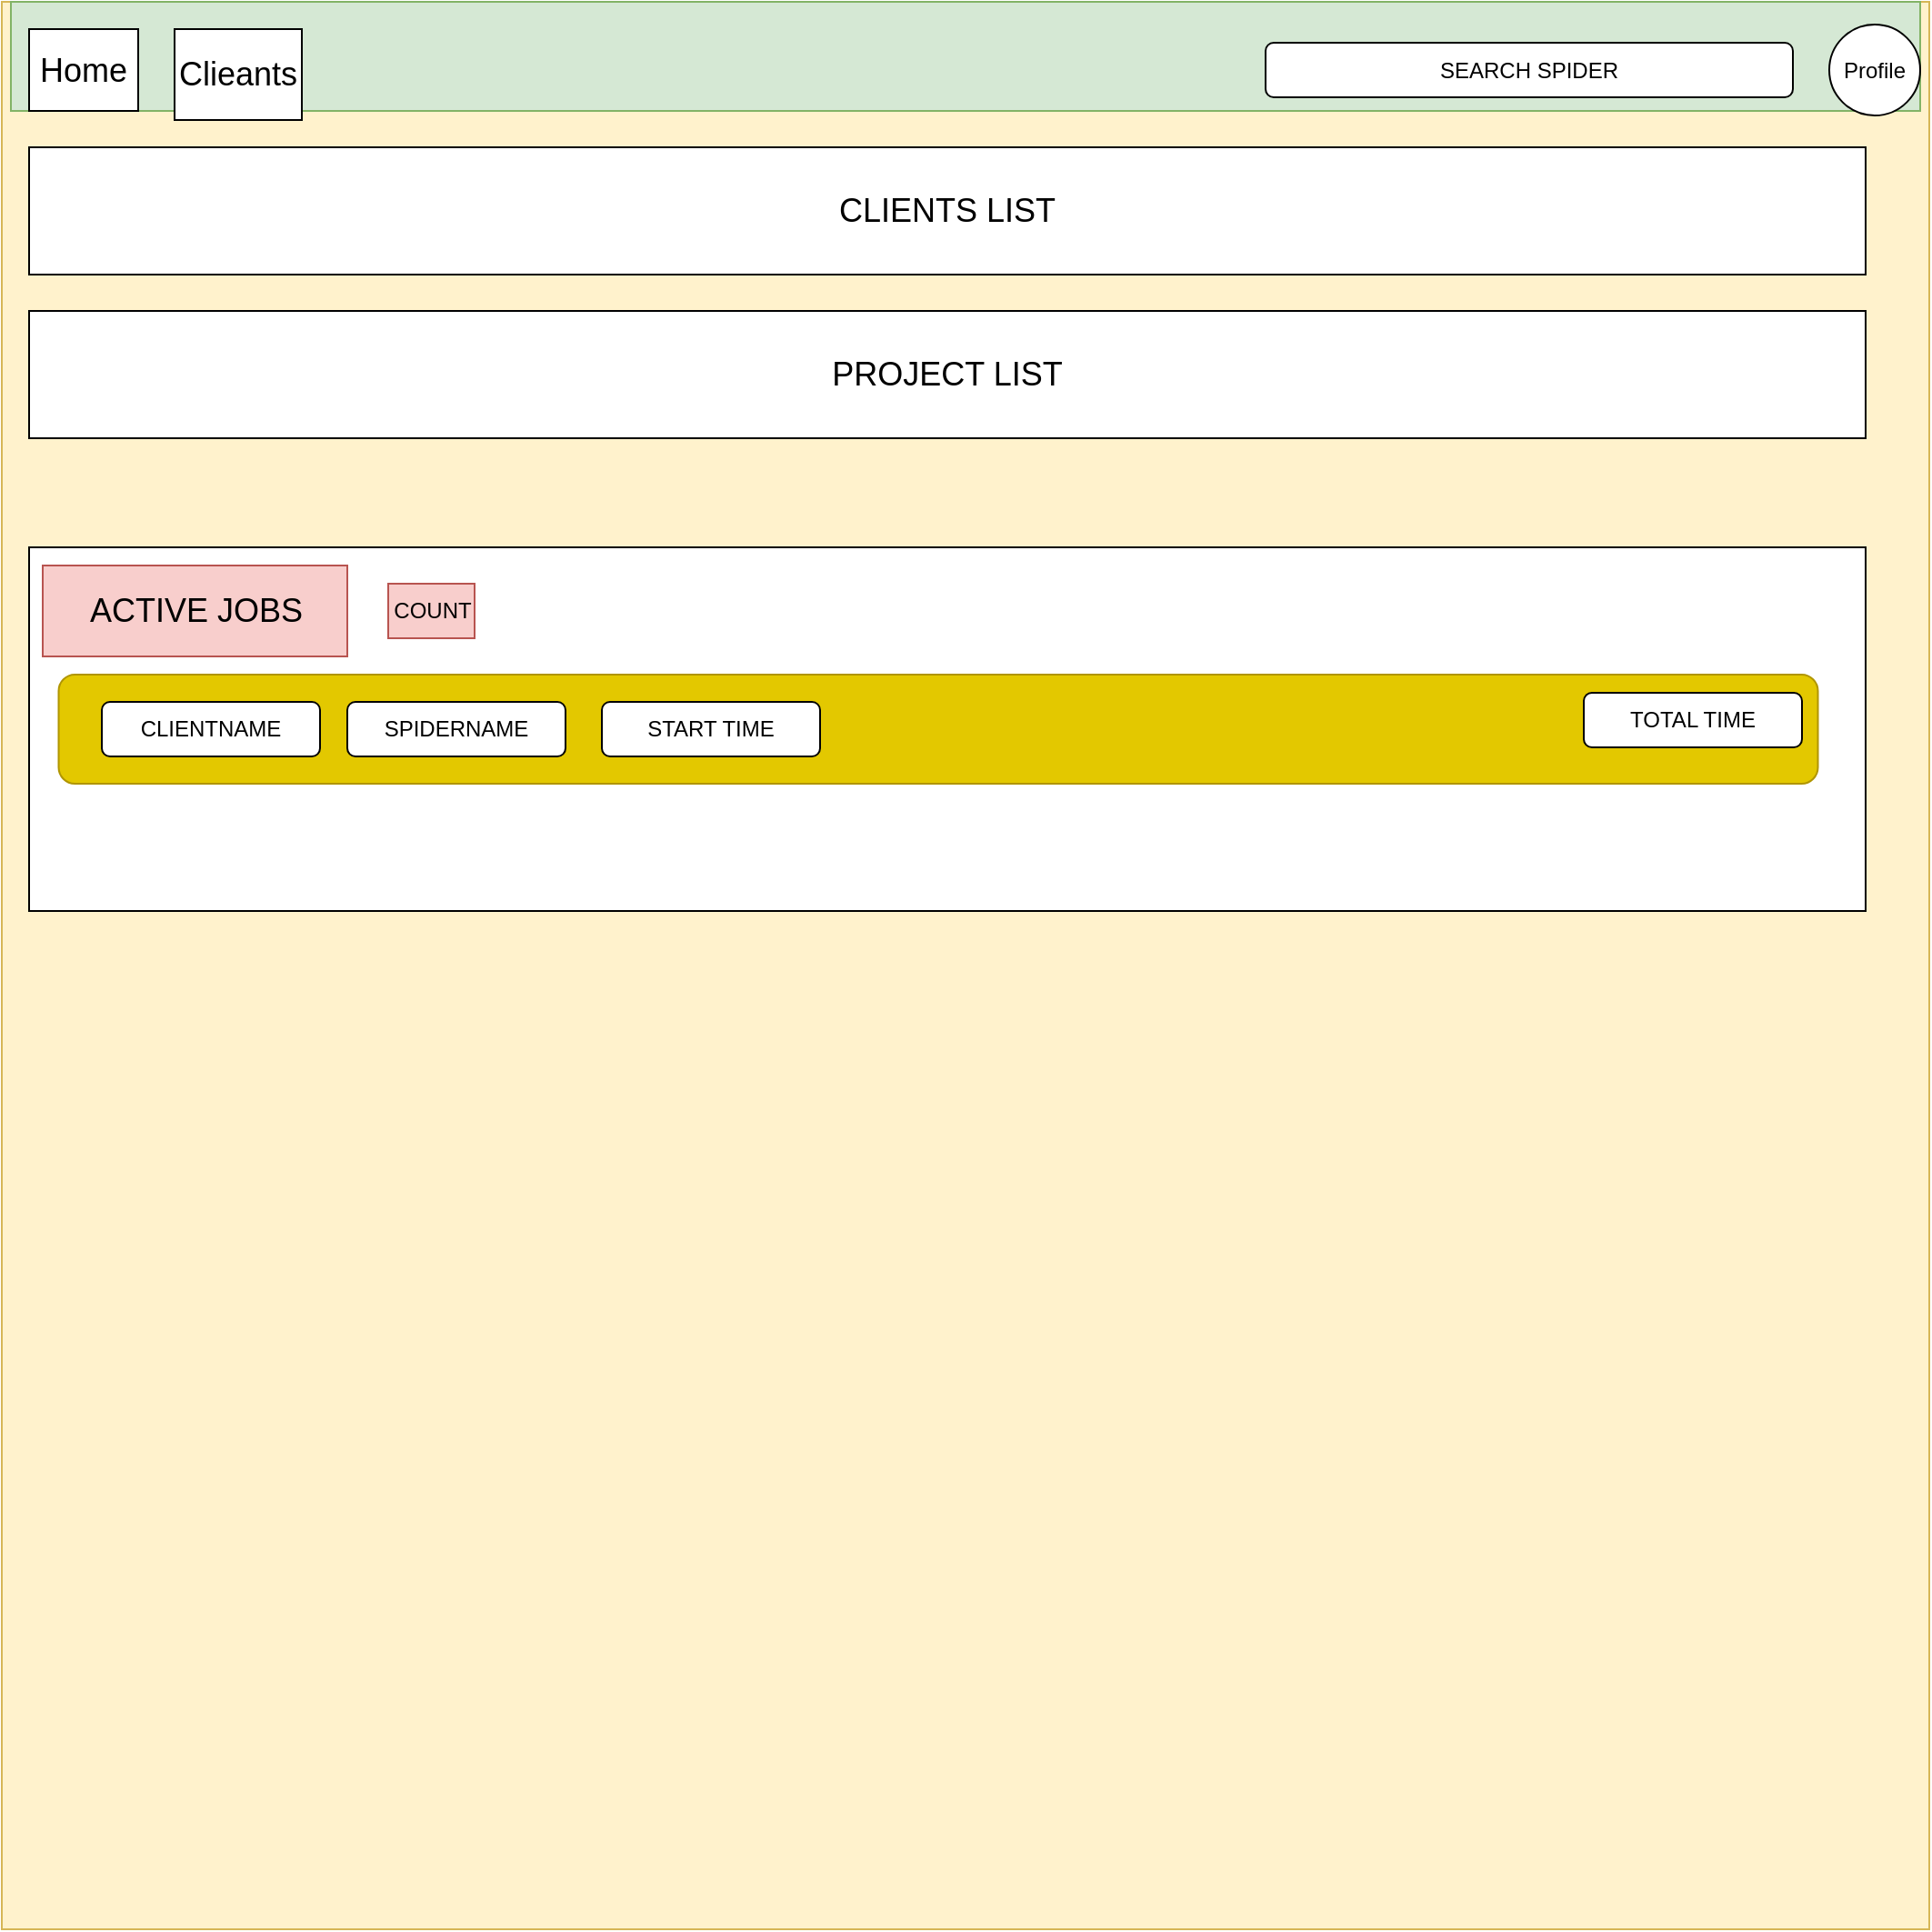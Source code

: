 <mxfile pages="3">
    <diagram name="MAIN" id="lFPuXFi_mvT8i3Ce_Zs6">
        <mxGraphModel dx="1066" dy="608" grid="1" gridSize="10" guides="1" tooltips="1" connect="1" arrows="1" fold="1" page="1" pageScale="1" pageWidth="850" pageHeight="1100" math="0" shadow="0">
            <root>
                <mxCell id="0"/>
                <mxCell id="1" parent="0"/>
                <mxCell id="kir9M6J1HskR9p3frYK9-1" value="" style="whiteSpace=wrap;html=1;aspect=fixed;fillColor=#fff2cc;strokeColor=#d6b656;" parent="1" vertex="1">
                    <mxGeometry x="55" y="10" width="1060" height="1060" as="geometry"/>
                </mxCell>
                <mxCell id="kir9M6J1HskR9p3frYK9-2" value="" style="rounded=0;whiteSpace=wrap;html=1;fillColor=#d5e8d4;strokeColor=#82b366;" parent="1" vertex="1">
                    <mxGeometry x="60" y="10" width="1050" height="60" as="geometry"/>
                </mxCell>
                <mxCell id="kir9M6J1HskR9p3frYK9-3" value="&lt;font style=&quot;font-size: 18px;&quot;&gt;Home&lt;/font&gt;" style="rounded=0;whiteSpace=wrap;html=1;" parent="1" vertex="1">
                    <mxGeometry x="70" y="25" width="60" height="45" as="geometry"/>
                </mxCell>
                <mxCell id="kir9M6J1HskR9p3frYK9-4" value="&lt;span style=&quot;font-size: 18px;&quot;&gt;Clieants&lt;/span&gt;" style="rounded=0;whiteSpace=wrap;html=1;" parent="1" vertex="1">
                    <mxGeometry x="150" y="25" width="70" height="50" as="geometry"/>
                </mxCell>
                <mxCell id="kir9M6J1HskR9p3frYK9-6" value="Profile" style="ellipse;whiteSpace=wrap;html=1;aspect=fixed;" parent="1" vertex="1">
                    <mxGeometry x="1060" y="22.5" width="50" height="50" as="geometry"/>
                </mxCell>
                <mxCell id="kir9M6J1HskR9p3frYK9-8" value="&lt;font style=&quot;font-size: 18px;&quot;&gt;CLIENTS LIST&lt;/font&gt;" style="rounded=0;whiteSpace=wrap;html=1;" parent="1" vertex="1">
                    <mxGeometry x="70" y="90" width="1010" height="70" as="geometry"/>
                </mxCell>
                <mxCell id="kir9M6J1HskR9p3frYK9-10" value="&lt;font style=&quot;font-size: 18px;&quot;&gt;PROJECT LIST&lt;/font&gt;" style="rounded=0;whiteSpace=wrap;html=1;" parent="1" vertex="1">
                    <mxGeometry x="70" y="180" width="1010" height="70" as="geometry"/>
                </mxCell>
                <mxCell id="-AA7lGtDuVPrnu6pB2wc-1" value="SEARCH SPIDER" style="rounded=1;whiteSpace=wrap;html=1;" parent="1" vertex="1">
                    <mxGeometry x="750" y="32.5" width="290" height="30" as="geometry"/>
                </mxCell>
                <mxCell id="1McMLziAYPW3SfQ99l26-1" value="" style="rounded=0;whiteSpace=wrap;html=1;" parent="1" vertex="1">
                    <mxGeometry x="70" y="310" width="1010" height="200" as="geometry"/>
                </mxCell>
                <mxCell id="1McMLziAYPW3SfQ99l26-2" value="&lt;span style=&quot;font-size: 18px;&quot;&gt;ACTIVE JOBS&lt;/span&gt;" style="rounded=0;whiteSpace=wrap;html=1;fillColor=#f8cecc;strokeColor=#b85450;" parent="1" vertex="1">
                    <mxGeometry x="77.5" y="320" width="167.5" height="50" as="geometry"/>
                </mxCell>
                <mxCell id="1McMLziAYPW3SfQ99l26-3" value="" style="rounded=1;whiteSpace=wrap;html=1;fillColor=#e3c800;fontColor=#000000;strokeColor=#B09500;" parent="1" vertex="1">
                    <mxGeometry x="86.25" y="380" width="967.5" height="60" as="geometry"/>
                </mxCell>
                <mxCell id="1McMLziAYPW3SfQ99l26-4" value="COUNT" style="rounded=0;whiteSpace=wrap;html=1;fillColor=#f8cecc;strokeColor=#b85450;" parent="1" vertex="1">
                    <mxGeometry x="267.5" y="330" width="47.5" height="30" as="geometry"/>
                </mxCell>
                <mxCell id="1McMLziAYPW3SfQ99l26-5" value="CLIENTNAME" style="rounded=1;whiteSpace=wrap;html=1;" parent="1" vertex="1">
                    <mxGeometry x="110" y="395" width="120" height="30" as="geometry"/>
                </mxCell>
                <mxCell id="1McMLziAYPW3SfQ99l26-6" value="SPIDERNAME" style="rounded=1;whiteSpace=wrap;html=1;" parent="1" vertex="1">
                    <mxGeometry x="245" y="395" width="120" height="30" as="geometry"/>
                </mxCell>
                <mxCell id="1McMLziAYPW3SfQ99l26-7" value="START TIME" style="rounded=1;whiteSpace=wrap;html=1;" parent="1" vertex="1">
                    <mxGeometry x="385" y="395" width="120" height="30" as="geometry"/>
                </mxCell>
                <mxCell id="1McMLziAYPW3SfQ99l26-8" value="TOTAL TIME" style="rounded=1;whiteSpace=wrap;html=1;" parent="1" vertex="1">
                    <mxGeometry x="925" y="390" width="120" height="30" as="geometry"/>
                </mxCell>
            </root>
        </mxGraphModel>
    </diagram>
    <diagram id="b3BLQ6yP1oQ-KEEB3G5R" name="client">
        <mxGraphModel dx="1066" dy="608" grid="1" gridSize="10" guides="1" tooltips="1" connect="1" arrows="1" fold="1" page="1" pageScale="1" pageWidth="850" pageHeight="1100" math="0" shadow="0">
            <root>
                <mxCell id="0"/>
                <mxCell id="1" parent="0"/>
                <mxCell id="NRj_G773QIPR92E6KfCl-1" value="" style="whiteSpace=wrap;html=1;aspect=fixed;fillColor=#fff2cc;strokeColor=#d6b656;" parent="1" vertex="1">
                    <mxGeometry x="40" y="10" width="1060" height="1060" as="geometry"/>
                </mxCell>
                <mxCell id="UO7akWpJQAGRkt9BFN4Y-1" value="" style="rounded=0;whiteSpace=wrap;html=1;fillColor=#d5e8d4;strokeColor=#82b366;" parent="1" vertex="1">
                    <mxGeometry x="45" y="10" width="1050" height="60" as="geometry"/>
                </mxCell>
                <mxCell id="UO7akWpJQAGRkt9BFN4Y-2" value="&lt;font style=&quot;font-size: 18px;&quot;&gt;Home&lt;/font&gt;" style="rounded=0;whiteSpace=wrap;html=1;" parent="1" vertex="1">
                    <mxGeometry x="55" y="15" width="60" height="45" as="geometry"/>
                </mxCell>
                <mxCell id="UO7akWpJQAGRkt9BFN4Y-3" value="&lt;span style=&quot;font-size: 18px;&quot;&gt;Clieants&lt;/span&gt;" style="rounded=0;whiteSpace=wrap;html=1;" parent="1" vertex="1">
                    <mxGeometry x="135" y="15" width="70" height="50" as="geometry"/>
                </mxCell>
                <mxCell id="UO7akWpJQAGRkt9BFN4Y-4" value="Profile" style="ellipse;whiteSpace=wrap;html=1;aspect=fixed;" parent="1" vertex="1">
                    <mxGeometry x="1040" y="12.5" width="50" height="50" as="geometry"/>
                </mxCell>
                <mxCell id="0RVb_PuEq0YszDrYKdQQ-2" value="" style="rounded=0;whiteSpace=wrap;html=1;" parent="1" vertex="1">
                    <mxGeometry x="60" y="90" width="1010" height="220" as="geometry"/>
                </mxCell>
                <mxCell id="0RVb_PuEq0YszDrYKdQQ-3" value="&lt;font style=&quot;font-size: 18px;&quot;&gt;CLIENT Name&lt;/font&gt;" style="rounded=0;whiteSpace=wrap;html=1;fillColor=#f8cecc;strokeColor=#b85450;" parent="1" vertex="1">
                    <mxGeometry x="70" y="100" width="170" height="70" as="geometry"/>
                </mxCell>
                <mxCell id="0RVb_PuEq0YszDrYKdQQ-4" value="&lt;ul style=&quot;&quot;&gt;&lt;li style=&quot;font-size: 21px;&quot;&gt;Spiders: {spider_count}&lt;/li&gt;&lt;ul style=&quot;font-size: 21px;&quot;&gt;&lt;li&gt;Active: {active spider count}&lt;/li&gt;&lt;/ul&gt;&lt;/ul&gt;&lt;h1&gt;&lt;ul style=&quot;&quot;&gt;&lt;li style=&quot;&quot;&gt;&lt;span style=&quot;font-size: 21px;&quot;&gt;Shedules: {Shedule count}&lt;/span&gt;&lt;/li&gt;&lt;/ul&gt;&lt;/h1&gt;&lt;ul style=&quot;&quot;&gt;&lt;ul&gt;&lt;li style=&quot;&quot;&gt;&lt;span style=&quot;font-size: 21px;&quot;&gt;Actives: {active count}&lt;/span&gt;&lt;/li&gt;&lt;li style=&quot;&quot;&gt;&lt;span style=&quot;font-size: 21px;&quot;&gt;Stopped: {stopped count}&lt;/span&gt;&lt;/li&gt;&lt;/ul&gt;&lt;/ul&gt;" style="rounded=0;whiteSpace=wrap;html=1;fillColor=#f8cecc;strokeColor=#b85450;align=left;" parent="1" vertex="1">
                    <mxGeometry x="290" y="100" width="710" height="200" as="geometry"/>
                </mxCell>
                <mxCell id="0RVb_PuEq0YszDrYKdQQ-5" value="&lt;font style=&quot;font-size: 19px;&quot;&gt;Sheduled Tasks&lt;/font&gt;" style="rounded=0;whiteSpace=wrap;html=1;" parent="1" vertex="1">
                    <mxGeometry x="70" y="560" width="170" height="60" as="geometry"/>
                </mxCell>
                <mxCell id="0RVb_PuEq0YszDrYKdQQ-6" value="" style="rounded=0;whiteSpace=wrap;html=1;" parent="1" vertex="1">
                    <mxGeometry x="95" y="640" width="975" height="410" as="geometry"/>
                </mxCell>
                <mxCell id="0RVb_PuEq0YszDrYKdQQ-7" value="&lt;b&gt;&lt;font style=&quot;font-size: 18px;&quot;&gt;+&lt;/font&gt;&lt;/b&gt;" style="ellipse;whiteSpace=wrap;html=1;aspect=fixed;" parent="1" vertex="1">
                    <mxGeometry x="250" y="575" width="30" height="30" as="geometry"/>
                </mxCell>
                <mxCell id="0RVb_PuEq0YszDrYKdQQ-8" value="SEARCH SPIDER" style="rounded=1;whiteSpace=wrap;html=1;" parent="1" vertex="1">
                    <mxGeometry x="740" y="25" width="290" height="30" as="geometry"/>
                </mxCell>
                <mxCell id="39dktaqek08A8IJalyt7-1" value="" style="rounded=0;whiteSpace=wrap;html=1;fillColor=#d5e8d4;strokeColor=#82b366;" parent="1" vertex="1">
                    <mxGeometry x="110" y="655" width="940" height="130" as="geometry"/>
                </mxCell>
                <mxCell id="39dktaqek08A8IJalyt7-2" value="SPIDERNAME" style="rounded=1;whiteSpace=wrap;html=1;" parent="1" vertex="1">
                    <mxGeometry x="120" y="670" width="120" height="30" as="geometry"/>
                </mxCell>
                <mxCell id="39dktaqek08A8IJalyt7-3" value="PERIOD" style="rounded=1;whiteSpace=wrap;html=1;" parent="1" vertex="1">
                    <mxGeometry x="260" y="670" width="120" height="30" as="geometry"/>
                </mxCell>
                <mxCell id="39dktaqek08A8IJalyt7-4" value="" style="ellipse;whiteSpace=wrap;html=1;aspect=fixed;fillColor=#008a00;fontColor=#ffffff;strokeColor=#005700;" parent="1" vertex="1">
                    <mxGeometry x="390" y="672.5" width="25" height="25" as="geometry"/>
                </mxCell>
                <mxCell id="39dktaqek08A8IJalyt7-6" value="IS ACTIVE" style="text;html=1;strokeColor=none;fillColor=none;align=center;verticalAlign=middle;whiteSpace=wrap;rounded=0;" parent="1" vertex="1">
                    <mxGeometry x="420" y="670" width="60" height="30" as="geometry"/>
                </mxCell>
                <mxCell id="39dktaqek08A8IJalyt7-7" value="EDIT" style="rounded=0;whiteSpace=wrap;html=1;fillColor=#0050ef;fontColor=#ffffff;strokeColor=#001DBC;" parent="1" vertex="1">
                    <mxGeometry x="125" y="740" width="80" height="30" as="geometry"/>
                </mxCell>
                <mxCell id="39dktaqek08A8IJalyt7-8" value="DELETE" style="rounded=0;whiteSpace=wrap;html=1;fillColor=#e51400;fontColor=#ffffff;strokeColor=#B20000;" parent="1" vertex="1">
                    <mxGeometry x="230" y="740" width="80" height="30" as="geometry"/>
                </mxCell>
                <mxCell id="39dktaqek08A8IJalyt7-9" value="" style="rounded=0;whiteSpace=wrap;html=1;fillColor=#d5e8d4;strokeColor=#82b366;" parent="1" vertex="1">
                    <mxGeometry x="115" y="875" width="940" height="130" as="geometry"/>
                </mxCell>
                <mxCell id="39dktaqek08A8IJalyt7-10" value="SPIDERNAME" style="rounded=1;whiteSpace=wrap;html=1;" parent="1" vertex="1">
                    <mxGeometry x="122.5" y="905" width="120" height="30" as="geometry"/>
                </mxCell>
                <mxCell id="39dktaqek08A8IJalyt7-11" value="PERIOD" style="rounded=1;whiteSpace=wrap;html=1;" parent="1" vertex="1">
                    <mxGeometry x="262.5" y="905" width="120" height="30" as="geometry"/>
                </mxCell>
                <mxCell id="39dktaqek08A8IJalyt7-12" value="" style="ellipse;whiteSpace=wrap;html=1;aspect=fixed;fillColor=#e51400;fontColor=#ffffff;strokeColor=#B20000;" parent="1" vertex="1">
                    <mxGeometry x="392.5" y="907.5" width="25" height="25" as="geometry"/>
                </mxCell>
                <mxCell id="39dktaqek08A8IJalyt7-13" value="IS ACTIVE" style="text;html=1;strokeColor=none;fillColor=none;align=center;verticalAlign=middle;whiteSpace=wrap;rounded=0;" parent="1" vertex="1">
                    <mxGeometry x="422.5" y="905" width="60" height="30" as="geometry"/>
                </mxCell>
                <mxCell id="39dktaqek08A8IJalyt7-14" value="EDIT" style="rounded=0;whiteSpace=wrap;html=1;fillColor=#0050ef;fontColor=#ffffff;strokeColor=#001DBC;" parent="1" vertex="1">
                    <mxGeometry x="130" y="960" width="80" height="30" as="geometry"/>
                </mxCell>
                <mxCell id="39dktaqek08A8IJalyt7-15" value="DELETE" style="rounded=0;whiteSpace=wrap;html=1;fillColor=#e51400;fontColor=#ffffff;strokeColor=#B20000;" parent="1" vertex="1">
                    <mxGeometry x="230" y="960" width="80" height="30" as="geometry"/>
                </mxCell>
                <mxCell id="39dktaqek08A8IJalyt7-17" value="&lt;b&gt;&lt;font style=&quot;font-size: 25px;&quot;&gt;.................................&lt;/font&gt;&lt;/b&gt;" style="text;html=1;strokeColor=none;fillColor=none;align=center;verticalAlign=middle;whiteSpace=wrap;rounded=0;" parent="1" vertex="1">
                    <mxGeometry x="140" y="800" width="780" height="40" as="geometry"/>
                </mxCell>
                <mxCell id="9OzyHIAe9Z1fGLMhJb8M-1" value="" style="rounded=0;whiteSpace=wrap;html=1;" parent="1" vertex="1">
                    <mxGeometry x="65" y="320" width="1010" height="200" as="geometry"/>
                </mxCell>
                <mxCell id="9OzyHIAe9Z1fGLMhJb8M-2" value="&lt;span style=&quot;font-size: 18px;&quot;&gt;ACTIVE JOBS&lt;/span&gt;" style="rounded=0;whiteSpace=wrap;html=1;fillColor=#f8cecc;strokeColor=#b85450;" parent="1" vertex="1">
                    <mxGeometry x="72.5" y="330" width="167.5" height="50" as="geometry"/>
                </mxCell>
                <mxCell id="9OzyHIAe9Z1fGLMhJb8M-3" value="" style="rounded=1;whiteSpace=wrap;html=1;fillColor=#e3c800;fontColor=#000000;strokeColor=#B09500;" parent="1" vertex="1">
                    <mxGeometry x="81.25" y="390" width="967.5" height="60" as="geometry"/>
                </mxCell>
                <mxCell id="9OzyHIAe9Z1fGLMhJb8M-6" value="COUNT" style="rounded=0;whiteSpace=wrap;html=1;fillColor=#f8cecc;strokeColor=#b85450;" parent="1" vertex="1">
                    <mxGeometry x="262.5" y="340" width="47.5" height="30" as="geometry"/>
                </mxCell>
                <mxCell id="We5f-SAydFnPi5lfvk2D-1" value="CLIENTNAME" style="rounded=1;whiteSpace=wrap;html=1;" parent="1" vertex="1">
                    <mxGeometry x="105" y="405" width="120" height="30" as="geometry"/>
                </mxCell>
                <mxCell id="We5f-SAydFnPi5lfvk2D-2" value="SPIDERNAME" style="rounded=1;whiteSpace=wrap;html=1;" parent="1" vertex="1">
                    <mxGeometry x="240" y="405" width="120" height="30" as="geometry"/>
                </mxCell>
                <mxCell id="We5f-SAydFnPi5lfvk2D-3" value="START TIME" style="rounded=1;whiteSpace=wrap;html=1;" parent="1" vertex="1">
                    <mxGeometry x="380" y="405" width="120" height="30" as="geometry"/>
                </mxCell>
                <mxCell id="We5f-SAydFnPi5lfvk2D-4" value="TOTAL TIME" style="rounded=1;whiteSpace=wrap;html=1;" parent="1" vertex="1">
                    <mxGeometry x="920" y="400" width="120" height="30" as="geometry"/>
                </mxCell>
            </root>
        </mxGraphModel>
    </diagram>
    <diagram id="oh-OlnUH6KKKbubSRGid" name="JOB MAIN">
        <mxGraphModel dx="1066" dy="608" grid="1" gridSize="10" guides="1" tooltips="1" connect="1" arrows="1" fold="1" page="1" pageScale="1" pageWidth="850" pageHeight="1100" math="0" shadow="0">
            <root>
                <mxCell id="0"/>
                <mxCell id="1" parent="0"/>
                <mxCell id="V_1tIuN60uJzoUqPZGDw-1" value="" style="whiteSpace=wrap;html=1;aspect=fixed;fillColor=#fff2cc;strokeColor=#d6b656;" parent="1" vertex="1">
                    <mxGeometry x="55" y="10" width="1060" height="1060" as="geometry"/>
                </mxCell>
                <mxCell id="V_1tIuN60uJzoUqPZGDw-2" value="" style="rounded=0;whiteSpace=wrap;html=1;fillColor=#d5e8d4;strokeColor=#82b366;" parent="1" vertex="1">
                    <mxGeometry x="60" y="20" width="1050" height="60" as="geometry"/>
                </mxCell>
                <mxCell id="V_1tIuN60uJzoUqPZGDw-3" value="&lt;font style=&quot;font-size: 18px;&quot;&gt;Home&lt;/font&gt;" style="rounded=0;whiteSpace=wrap;html=1;" parent="1" vertex="1">
                    <mxGeometry x="70" y="25" width="60" height="45" as="geometry"/>
                </mxCell>
                <mxCell id="V_1tIuN60uJzoUqPZGDw-4" value="&lt;span style=&quot;font-size: 18px;&quot;&gt;Clieants&lt;/span&gt;" style="rounded=0;whiteSpace=wrap;html=1;" parent="1" vertex="1">
                    <mxGeometry x="150" y="25" width="70" height="50" as="geometry"/>
                </mxCell>
                <mxCell id="V_1tIuN60uJzoUqPZGDw-5" value="Profile" style="ellipse;whiteSpace=wrap;html=1;aspect=fixed;" parent="1" vertex="1">
                    <mxGeometry x="1050" y="22.5" width="50" height="50" as="geometry"/>
                </mxCell>
                <mxCell id="V_1tIuN60uJzoUqPZGDw-8" value="SEARCH SPIDER" style="rounded=1;whiteSpace=wrap;html=1;" parent="1" vertex="1">
                    <mxGeometry x="750" y="32.5" width="290" height="30" as="geometry"/>
                </mxCell>
                <mxCell id="V_1tIuN60uJzoUqPZGDw-19" value="" style="rounded=0;whiteSpace=wrap;html=1;" parent="1" vertex="1">
                    <mxGeometry x="70" y="100" width="1030" height="810" as="geometry"/>
                </mxCell>
                <mxCell id="V_1tIuN60uJzoUqPZGDw-20" value="&lt;font style=&quot;font-size: 19px;&quot;&gt;CLIENT&lt;/font&gt;" style="rounded=1;whiteSpace=wrap;html=1;fillColor=#dae8fc;strokeColor=#6c8ebf;" parent="1" vertex="1">
                    <mxGeometry x="80" y="110" width="140" height="50" as="geometry"/>
                </mxCell>
                <mxCell id="V_1tIuN60uJzoUqPZGDw-21" value="&lt;font style=&quot;font-size: 19px;&quot;&gt;SPIDER&lt;/font&gt;" style="rounded=1;whiteSpace=wrap;html=1;fillColor=#dae8fc;strokeColor=#6c8ebf;" parent="1" vertex="1">
                    <mxGeometry x="240" y="110" width="140" height="50" as="geometry"/>
                </mxCell>
                <mxCell id="V_1tIuN60uJzoUqPZGDw-22" value="&lt;span style=&quot;font-size: 19px;&quot;&gt;START TIME&lt;/span&gt;" style="rounded=1;whiteSpace=wrap;html=1;fillColor=#dae8fc;strokeColor=#6c8ebf;" parent="1" vertex="1">
                    <mxGeometry x="420" y="110" width="140" height="50" as="geometry"/>
                </mxCell>
                <mxCell id="V_1tIuN60uJzoUqPZGDw-23" value="&lt;font style=&quot;font-size: 19px;&quot;&gt;RUNNING...&lt;/font&gt;" style="rounded=1;whiteSpace=wrap;html=1;fillColor=#dae8fc;strokeColor=#6c8ebf;" parent="1" vertex="1">
                    <mxGeometry x="950" y="110" width="140" height="50" as="geometry"/>
                </mxCell>
                <mxCell id="V_1tIuN60uJzoUqPZGDw-24" value="" style="rounded=1;whiteSpace=wrap;html=1;fillColor=#e1d5e7;strokeColor=#9673a6;" parent="1" vertex="1">
                    <mxGeometry x="80" y="190" width="1000" height="600" as="geometry"/>
                </mxCell>
                <mxCell id="V_1tIuN60uJzoUqPZGDw-25" value="&lt;h1&gt;FORMATTED LOGS&lt;/h1&gt;" style="text;html=1;strokeColor=none;fillColor=none;spacing=5;spacingTop=-20;whiteSpace=wrap;overflow=hidden;rounded=0;align=center;" parent="1" vertex="1">
                    <mxGeometry x="510" y="350" width="190" height="120" as="geometry"/>
                </mxCell>
                <mxCell id="V_1tIuN60uJzoUqPZGDw-26" value="&lt;font style=&quot;font-size: 22px;&quot;&gt;STOP&lt;/font&gt;" style="ellipse;whiteSpace=wrap;html=1;fillColor=#f8cecc;strokeColor=#b85450;" parent="1" vertex="1">
                    <mxGeometry x="545" y="810" width="115" height="60" as="geometry"/>
                </mxCell>
            </root>
        </mxGraphModel>
    </diagram>
    <diagram id="zZslThO-NdYWRdF-3bxd" name="schema'">
        <mxGraphModel dx="1265" dy="507" grid="1" gridSize="10" guides="1" tooltips="1" connect="1" arrows="1" fold="1" page="1" pageScale="1" pageWidth="850" pageHeight="1100" background="none" math="0" shadow="0">
            <root>
                <mxCell id="0"/>
                <mxCell id="1" parent="0"/>
                <mxCell id="rzNDPvHR0s2aKXdHCzQH-7" value="" style="edgeStyle=none;html=1;" edge="1" parent="1" source="rzNDPvHR0s2aKXdHCzQH-1" target="rzNDPvHR0s2aKXdHCzQH-6">
                    <mxGeometry relative="1" as="geometry"/>
                </mxCell>
                <mxCell id="rzNDPvHR0s2aKXdHCzQH-8" style="edgeStyle=none;html=1;entryX=0;entryY=0.5;entryDx=0;entryDy=0;" edge="1" parent="1" source="rzNDPvHR0s2aKXdHCzQH-1" target="rzNDPvHR0s2aKXdHCzQH-6">
                    <mxGeometry relative="1" as="geometry"/>
                </mxCell>
                <mxCell id="rzNDPvHR0s2aKXdHCzQH-20" style="edgeStyle=none;html=1;exitX=0.75;exitY=1;exitDx=0;exitDy=0;entryX=0.75;entryY=0;entryDx=0;entryDy=0;fontFamily=Courier New;fontSize=9;" edge="1" parent="1" source="rzNDPvHR0s2aKXdHCzQH-1" target="rzNDPvHR0s2aKXdHCzQH-2">
                    <mxGeometry relative="1" as="geometry"/>
                </mxCell>
                <mxCell id="rzNDPvHR0s2aKXdHCzQH-1" value="ScrapyD Instance" style="rounded=0;whiteSpace=wrap;html=1;" vertex="1" parent="1">
                    <mxGeometry x="95" y="30" width="180" height="60" as="geometry"/>
                </mxCell>
                <mxCell id="rzNDPvHR0s2aKXdHCzQH-4" value="" style="edgeStyle=none;html=1;" edge="1" parent="1" source="rzNDPvHR0s2aKXdHCzQH-2" target="rzNDPvHR0s2aKXdHCzQH-3">
                    <mxGeometry relative="1" as="geometry"/>
                </mxCell>
                <mxCell id="rzNDPvHR0s2aKXdHCzQH-14" style="edgeStyle=none;html=1;entryX=0.5;entryY=1;entryDx=0;entryDy=0;" edge="1" parent="1" source="rzNDPvHR0s2aKXdHCzQH-2" target="rzNDPvHR0s2aKXdHCzQH-1">
                    <mxGeometry relative="1" as="geometry"/>
                </mxCell>
                <mxCell id="rzNDPvHR0s2aKXdHCzQH-2" value="Schedule" style="rounded=0;whiteSpace=wrap;html=1;" vertex="1" parent="1">
                    <mxGeometry x="95" y="170" width="180" height="60" as="geometry"/>
                </mxCell>
                <mxCell id="rzNDPvHR0s2aKXdHCzQH-17" value="" style="edgeStyle=none;html=1;fontFamily=Courier New;" edge="1" parent="1" target="rzNDPvHR0s2aKXdHCzQH-16">
                    <mxGeometry relative="1" as="geometry">
                        <mxPoint x="505" y="205" as="sourcePoint"/>
                    </mxGeometry>
                </mxCell>
                <mxCell id="rzNDPvHR0s2aKXdHCzQH-28" style="edgeStyle=none;html=1;exitX=0;exitY=0.75;exitDx=0;exitDy=0;entryX=1;entryY=0.75;entryDx=0;entryDy=0;fontFamily=Courier New;fontSize=11;" edge="1" parent="1" source="rzNDPvHR0s2aKXdHCzQH-3" target="rzNDPvHR0s2aKXdHCzQH-2">
                    <mxGeometry relative="1" as="geometry"/>
                </mxCell>
                <mxCell id="rzNDPvHR0s2aKXdHCzQH-3" value="Triggers" style="rounded=0;whiteSpace=wrap;html=1;" vertex="1" parent="1">
                    <mxGeometry x="385" y="170" width="120" height="60" as="geometry"/>
                </mxCell>
                <mxCell id="rzNDPvHR0s2aKXdHCzQH-36" value="" style="edgeStyle=none;html=1;fontFamily=Courier New;fontSize=11;" edge="1" parent="1" source="rzNDPvHR0s2aKXdHCzQH-5" target="rzNDPvHR0s2aKXdHCzQH-35">
                    <mxGeometry relative="1" as="geometry"/>
                </mxCell>
                <mxCell id="rzNDPvHR0s2aKXdHCzQH-5" value="Notification&lt;br&gt;(SMTP, BOT API)" style="rounded=0;whiteSpace=wrap;html=1;" vertex="1" parent="1">
                    <mxGeometry x="30" y="270" width="190" height="60" as="geometry"/>
                </mxCell>
                <mxCell id="rzNDPvHR0s2aKXdHCzQH-10" style="edgeStyle=none;html=1;exitX=0;exitY=0.75;exitDx=0;exitDy=0;entryX=1;entryY=0.75;entryDx=0;entryDy=0;" edge="1" parent="1" source="rzNDPvHR0s2aKXdHCzQH-6" target="rzNDPvHR0s2aKXdHCzQH-1">
                    <mxGeometry relative="1" as="geometry"/>
                </mxCell>
                <mxCell id="rzNDPvHR0s2aKXdHCzQH-13" value="" style="edgeStyle=none;html=1;" edge="1" parent="1" source="rzNDPvHR0s2aKXdHCzQH-6" target="rzNDPvHR0s2aKXdHCzQH-12">
                    <mxGeometry relative="1" as="geometry"/>
                </mxCell>
                <mxCell id="rzNDPvHR0s2aKXdHCzQH-6" value="TemporaryState" style="whiteSpace=wrap;html=1;rounded=0;" vertex="1" parent="1">
                    <mxGeometry x="385" y="30" width="120" height="60" as="geometry"/>
                </mxCell>
                <mxCell id="rzNDPvHR0s2aKXdHCzQH-9" value="update props" style="text;html=1;align=center;verticalAlign=middle;resizable=0;points=[];autosize=1;strokeColor=none;fillColor=none;" vertex="1" parent="1">
                    <mxGeometry x="285" y="70" width="90" height="30" as="geometry"/>
                </mxCell>
                <mxCell id="rzNDPvHR0s2aKXdHCzQH-11" value="init props" style="text;html=1;align=center;verticalAlign=middle;resizable=0;points=[];autosize=1;strokeColor=none;fillColor=none;" vertex="1" parent="1">
                    <mxGeometry x="295" y="30" width="70" height="30" as="geometry"/>
                </mxCell>
                <mxCell id="rzNDPvHR0s2aKXdHCzQH-12" value="ScrapyD API" style="ellipse;whiteSpace=wrap;html=1;rounded=0;" vertex="1" parent="1">
                    <mxGeometry x="535" y="35" width="50" height="50" as="geometry"/>
                </mxCell>
                <mxCell id="rzNDPvHR0s2aKXdHCzQH-15" value="&lt;font style=&quot;font-size: 11px;&quot; face=&quot;Courier New&quot;&gt;instance.project.spider&lt;/font&gt;" style="text;html=1;align=center;verticalAlign=middle;resizable=0;points=[];autosize=1;strokeColor=none;fillColor=none;" vertex="1" parent="1">
                    <mxGeometry x="10" y="115" width="180" height="30" as="geometry"/>
                </mxCell>
                <mxCell id="rzNDPvHR0s2aKXdHCzQH-30" style="edgeStyle=none;html=1;exitX=0;exitY=0.75;exitDx=0;exitDy=0;fontFamily=Courier New;fontSize=11;" edge="1" parent="1" source="rzNDPvHR0s2aKXdHCzQH-16">
                    <mxGeometry relative="1" as="geometry">
                        <mxPoint x="510" y="222.167" as="targetPoint"/>
                    </mxGeometry>
                </mxCell>
                <mxCell id="rzNDPvHR0s2aKXdHCzQH-16" value="&lt;blockquote style=&quot;margin: 0 0 0 40px; border: none; padding: 0px;&quot;&gt;&lt;/blockquote&gt;&lt;span style=&quot;background-color: initial;&quot;&gt;TriggerSequence&lt;/span&gt;&lt;br&gt;&lt;blockquote style=&quot;margin: 0 0 0 40px; border: none; padding: 0px;&quot;&gt;&lt;/blockquote&gt;&lt;span style=&quot;background-color: initial;&quot;&gt;TriggerOnce&lt;/span&gt;&lt;br&gt;&lt;span style=&quot;background-color: initial;&quot;&gt;TriggerPeriodic&lt;/span&gt;" style="whiteSpace=wrap;html=1;rounded=0;align=left;" vertex="1" parent="1">
                    <mxGeometry x="630" y="170" width="110" height="70" as="geometry"/>
                </mxCell>
                <mxCell id="rzNDPvHR0s2aKXdHCzQH-18" value="&lt;font style=&quot;font-size: 9px;&quot;&gt;.trigger&lt;/font&gt;" style="text;html=1;align=center;verticalAlign=middle;resizable=0;points=[];autosize=1;strokeColor=none;fillColor=none;fontFamily=Courier New;" vertex="1" parent="1">
                    <mxGeometry x="505" y="180" width="70" height="30" as="geometry"/>
                </mxCell>
                <mxCell id="rzNDPvHR0s2aKXdHCzQH-19" value=".trigger" style="text;html=1;align=center;verticalAlign=middle;resizable=0;points=[];autosize=1;strokeColor=none;fillColor=none;fontSize=9;fontFamily=Courier New;" vertex="1" parent="1">
                    <mxGeometry x="275" y="180" width="70" height="20" as="geometry"/>
                </mxCell>
                <mxCell id="rzNDPvHR0s2aKXdHCzQH-21" value="&lt;font style=&quot;font-size: 11px;&quot;&gt;instance.schedules&lt;/font&gt;" style="text;html=1;align=center;verticalAlign=middle;resizable=0;points=[];autosize=1;strokeColor=none;fillColor=none;fontSize=9;fontFamily=Courier New;" vertex="1" parent="1">
                    <mxGeometry x="225" y="115" width="140" height="30" as="geometry"/>
                </mxCell>
                <mxCell id="rzNDPvHR0s2aKXdHCzQH-24" value=".schedules" style="text;html=1;align=center;verticalAlign=middle;resizable=0;points=[];autosize=1;strokeColor=none;fillColor=none;fontSize=11;fontFamily=Courier New;" vertex="1" parent="1">
                    <mxGeometry x="280" y="210" width="90" height="30" as="geometry"/>
                </mxCell>
                <mxCell id="rzNDPvHR0s2aKXdHCzQH-29" value=".base_trigger" style="text;html=1;align=center;verticalAlign=middle;resizable=0;points=[];autosize=1;strokeColor=none;fillColor=none;fontSize=11;fontFamily=Courier New;" vertex="1" parent="1">
                    <mxGeometry x="505" y="220" width="110" height="30" as="geometry"/>
                </mxCell>
                <mxCell id="rzNDPvHR0s2aKXdHCzQH-34" value="" style="edgeStyle=none;html=1;fontFamily=Courier New;fontSize=11;" edge="1" parent="1" source="rzNDPvHR0s2aKXdHCzQH-31" target="rzNDPvHR0s2aKXdHCzQH-33">
                    <mxGeometry relative="1" as="geometry"/>
                </mxCell>
                <mxCell id="rzNDPvHR0s2aKXdHCzQH-31" value="Logger" style="rounded=0;whiteSpace=wrap;html=1;" vertex="1" parent="1">
                    <mxGeometry x="255" y="270" width="190" height="60" as="geometry"/>
                </mxCell>
                <mxCell id="rzNDPvHR0s2aKXdHCzQH-32" value="Users" style="rounded=0;whiteSpace=wrap;html=1;" vertex="1" parent="1">
                    <mxGeometry x="480" y="270" width="190" height="60" as="geometry"/>
                </mxCell>
                <mxCell id="rzNDPvHR0s2aKXdHCzQH-33" value="&lt;div style=&quot;text-align: left;&quot;&gt;&lt;span style=&quot;background-color: initial;&quot;&gt;&lt;font face=&quot;Courier New&quot;&gt;Spiders-ScrapyD&lt;/font&gt;&lt;/span&gt;&lt;/div&gt;&lt;div style=&quot;text-align: left;&quot;&gt;&lt;span style=&quot;background-color: initial;&quot;&gt;&lt;font face=&quot;Courier New&quot;&gt;Triggers&lt;/font&gt;&lt;/span&gt;&lt;/div&gt;&lt;div style=&quot;text-align: left;&quot;&gt;&lt;span style=&quot;background-color: initial;&quot;&gt;&lt;font face=&quot;Courier New&quot;&gt;StateUpdating&lt;/font&gt;&lt;/span&gt;&lt;/div&gt;&lt;div style=&quot;text-align: left;&quot;&gt;&lt;span style=&quot;background-color: initial;&quot;&gt;&lt;font face=&quot;Courier New&quot;&gt;Notification&lt;/font&gt;&lt;/span&gt;&lt;/div&gt;" style="whiteSpace=wrap;html=1;rounded=0;" vertex="1" parent="1">
                    <mxGeometry x="275" y="370" width="150" height="70" as="geometry"/>
                </mxCell>
                <mxCell id="rzNDPvHR0s2aKXdHCzQH-35" value="Triggers job&lt;br&gt;SpiderSpy" style="whiteSpace=wrap;html=1;rounded=0;" vertex="1" parent="1">
                    <mxGeometry x="65" y="375" width="125" height="65" as="geometry"/>
                </mxCell>
            </root>
        </mxGraphModel>
    </diagram>
</mxfile>